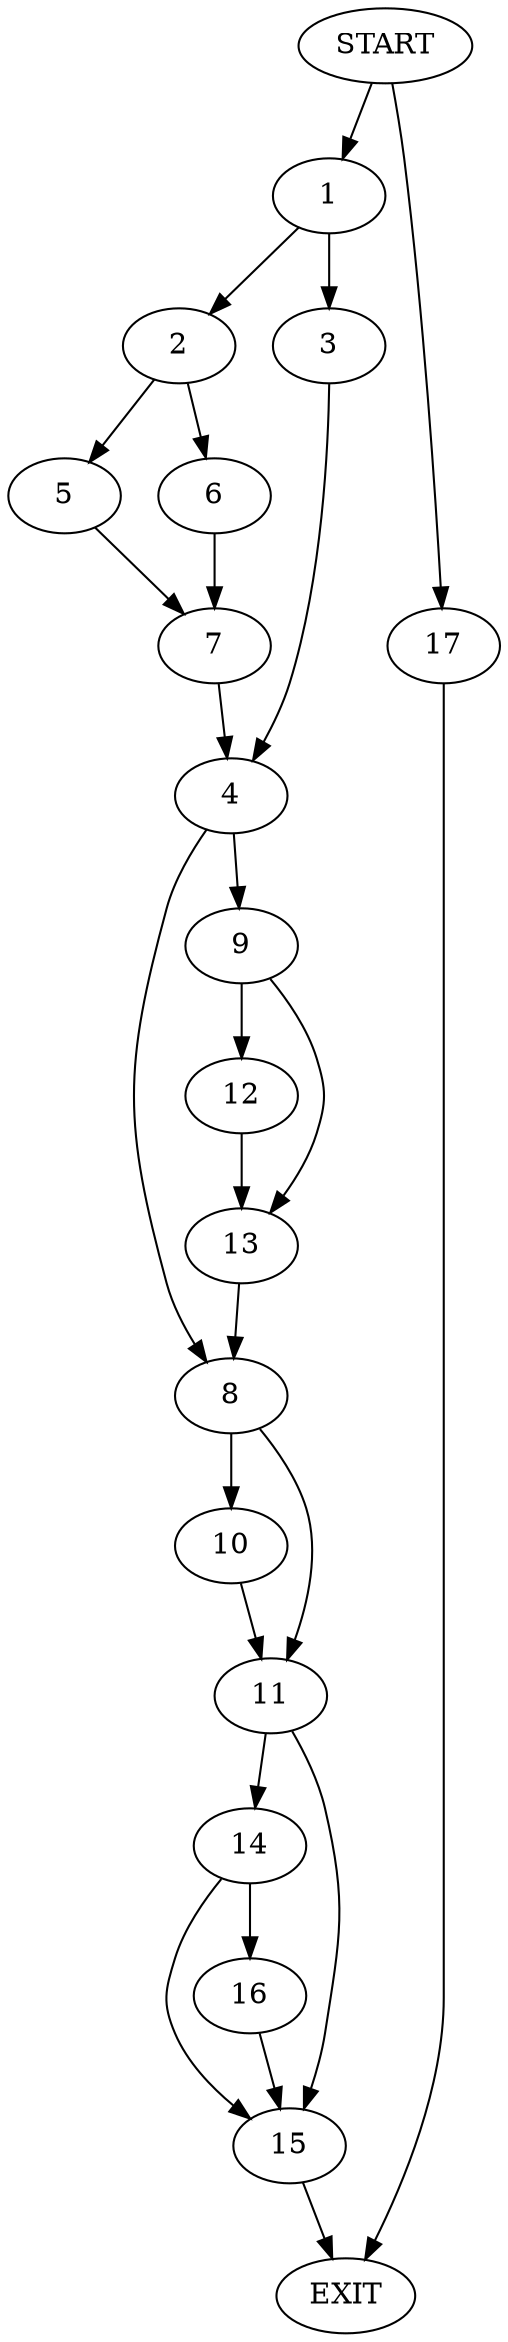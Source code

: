 digraph {
0 [label="START"]
18 [label="EXIT"]
0 -> 1
1 -> 2
1 -> 3
3 -> 4
2 -> 5
2 -> 6
6 -> 7
5 -> 7
7 -> 4
4 -> 8
4 -> 9
8 -> 10
8 -> 11
9 -> 12
9 -> 13
13 -> 8
12 -> 13
11 -> 14
11 -> 15
10 -> 11
15 -> 18
14 -> 15
14 -> 16
16 -> 15
0 -> 17
17 -> 18
}
